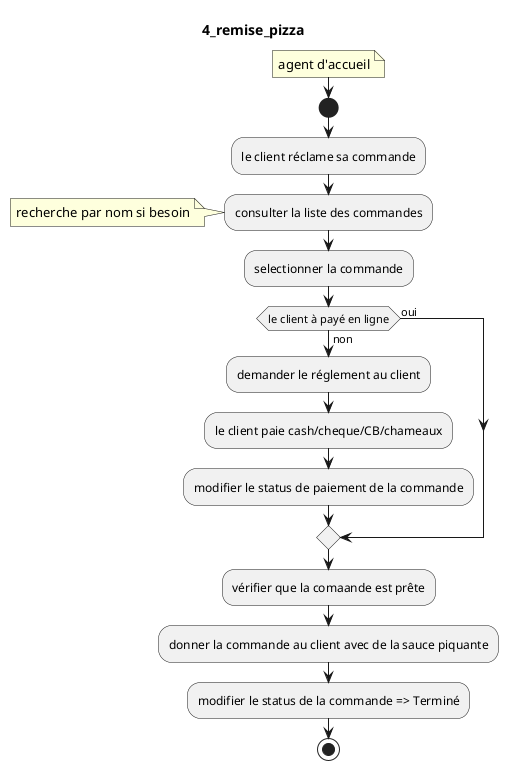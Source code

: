 @startuml

title 4_remise_pizza

note: agent d'accueil

start

:le client réclame sa commande;

:consulter la liste des commandes;
note: recherche par nom si besoin
:selectionner la commande;

if (le client à payé en ligne) then (oui)

else (non)
    :demander le réglement au client;
    :le client paie cash/cheque/CB/chameaux;
    :modifier le status de paiement de la commande;
endif
:vérifier que la comaande est prête;
:donner la commande au client avec de la sauce piquante;
:modifier le status de la commande => Terminé;
stop

@enduml